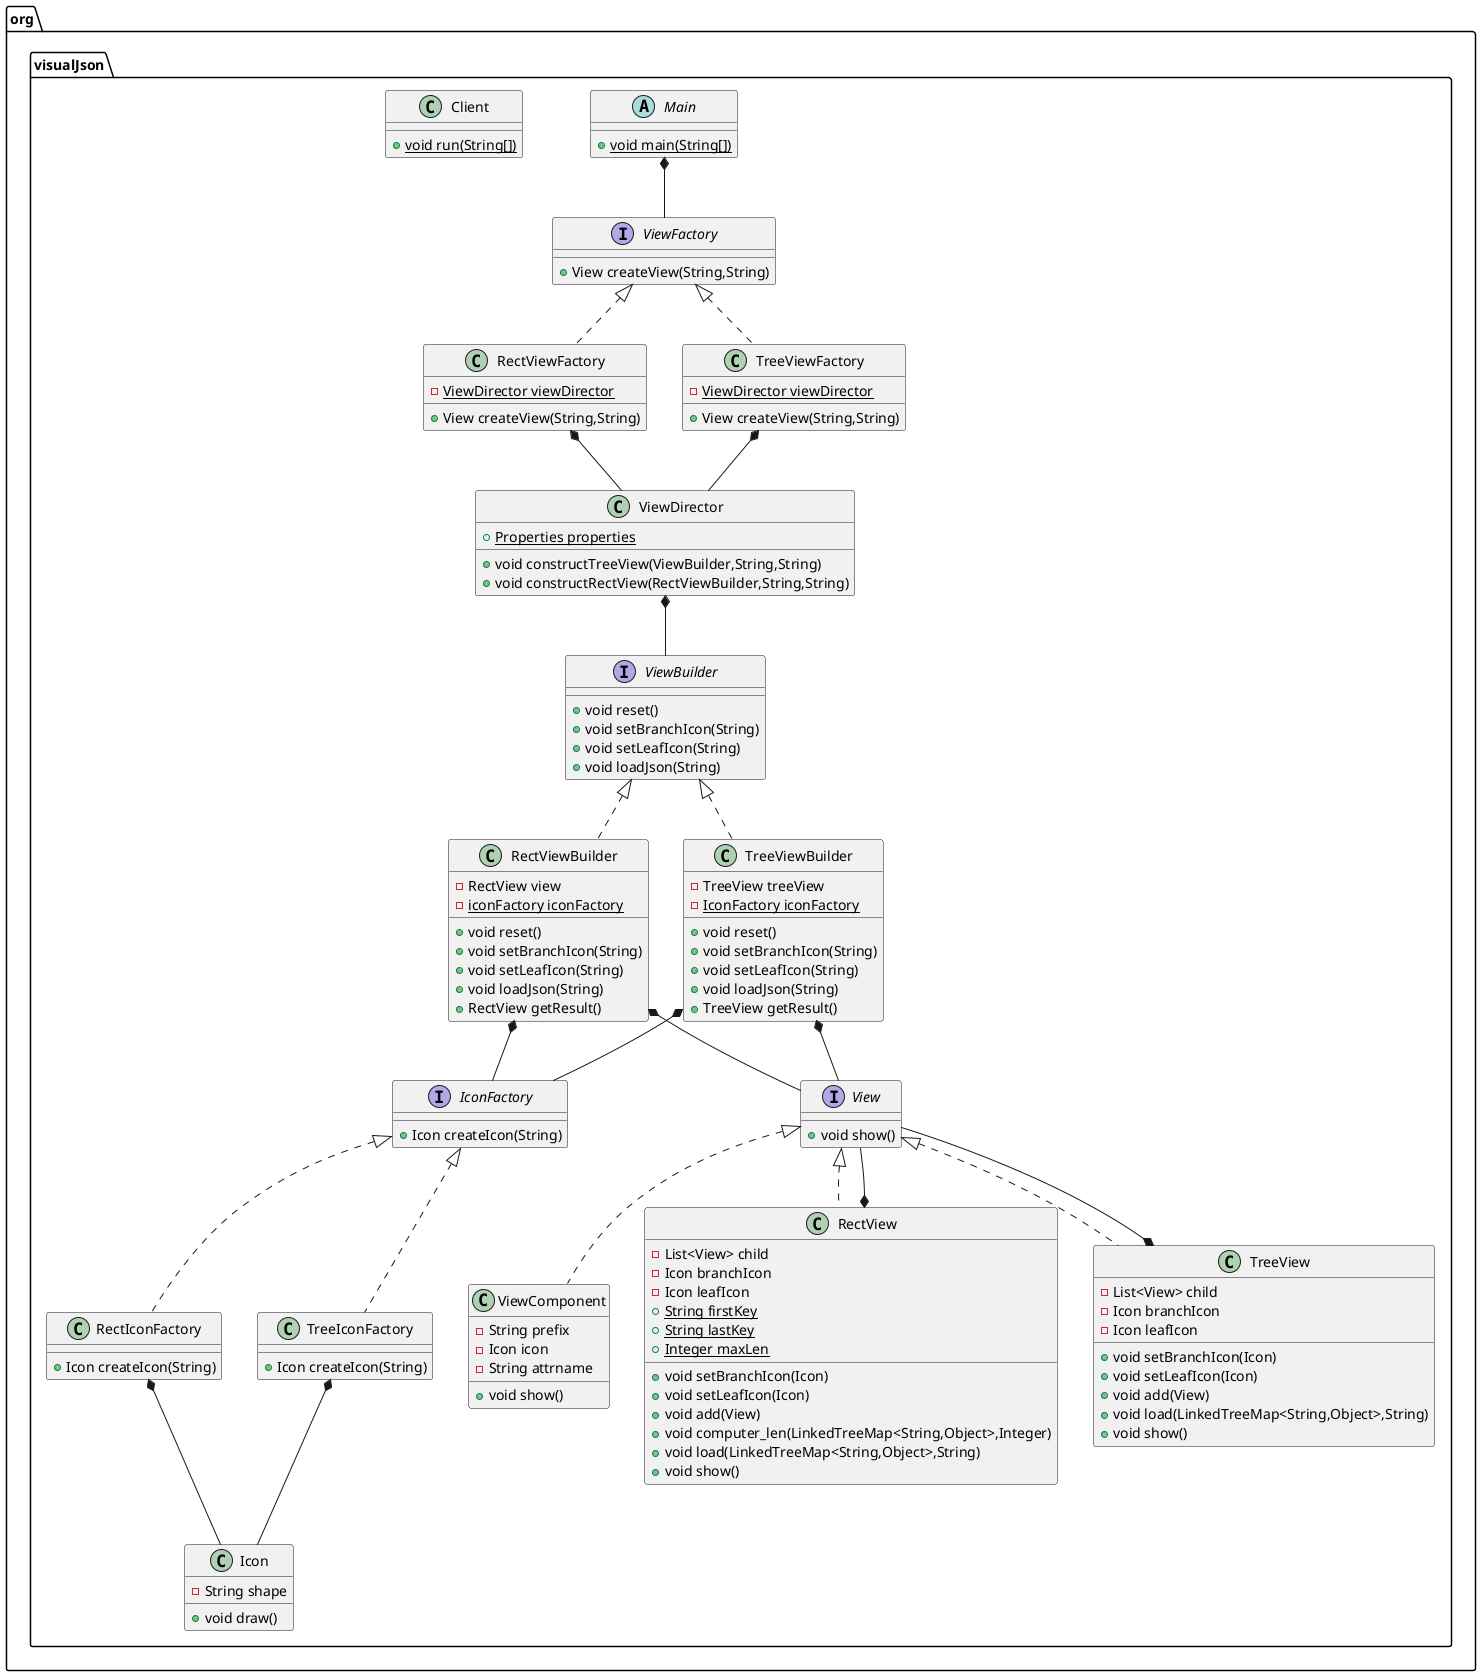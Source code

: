 @startuml
class org.visualJson.RectViewFactory {
- {static} ViewDirector viewDirector
+ View createView(String,String)
}


class org.visualJson.TreeViewFactory {
- {static} ViewDirector viewDirector
+ View createView(String,String)
}


interface org.visualJson.ViewFactory {
+ View createView(String,String)
}

class org.visualJson.ViewDirector {
+ {static} Properties properties
+ void constructTreeView(ViewBuilder,String,String)
+ void constructRectView(RectViewBuilder,String,String)
}


class org.visualJson.Icon {
- String shape
+ void draw()
}


class org.visualJson.ViewComponent {
- String prefix
- Icon icon
- String attrname
+ void show()
}


abstract class org.visualJson.Main {
+ {static} void main(String[])
}

class org.visualJson.RectViewBuilder {
- RectView view
- {static} iconFactory iconFactory
+ void reset()
+ void setBranchIcon(String)
+ void setLeafIcon(String)
+ void loadJson(String)
+ RectView getResult()
}


interface org.visualJson.IconFactory {
+ Icon createIcon(String)
}

class org.visualJson.TreeViewBuilder {
- TreeView treeView
- {static} IconFactory iconFactory
+ void reset()
+ void setBranchIcon(String)
+ void setLeafIcon(String)
+ void loadJson(String)
+ TreeView getResult()
}


interface org.visualJson.ViewBuilder {
+ void reset()
+ void setBranchIcon(String)
+ void setLeafIcon(String)
+ void loadJson(String)
}

class org.visualJson.RectIconFactory {
+ Icon createIcon(String)
}

class org.visualJson.TreeIconFactory {
+ Icon createIcon(String)
}

class org.visualJson.RectView {
- List<View> child
- Icon branchIcon
- Icon leafIcon
+ {static} String firstKey
+ {static} String lastKey
+ {static} Integer maxLen
+ void setBranchIcon(Icon)
+ void setLeafIcon(Icon)
+ void add(View)
+ void computer_len(LinkedTreeMap<String,Object>,Integer)
+ void load(LinkedTreeMap<String,Object>,String)
+ void show()
}


class org.visualJson.TreeView {
- List<View> child
- Icon branchIcon
- Icon leafIcon
+ void setBranchIcon(Icon)
+ void setLeafIcon(Icon)
+ void add(View)
+ void load(LinkedTreeMap<String,Object>,String)
+ void show()
}


interface org.visualJson.View {
+ void show()
}

class org.visualJson.Client {
+ {static} void run(String[])
}



org.visualJson.ViewFactory <|.. org.visualJson.RectViewFactory
org.visualJson.ViewFactory <|.. org.visualJson.TreeViewFactory
org.visualJson.View <|.. org.visualJson.ViewComponent
org.visualJson.ViewBuilder <|.. org.visualJson.RectViewBuilder
org.visualJson.ViewBuilder <|.. org.visualJson.TreeViewBuilder
org.visualJson.IconFactory <|.. org.visualJson.RectIconFactory
org.visualJson.IconFactory <|.. org.visualJson.TreeIconFactory
org.visualJson.View <|.. org.visualJson.RectView
org.visualJson.View <|.. org.visualJson.TreeView
org.visualJson.Main *-- org.visualJson.ViewFactory
TreeIconFactory *-- Icon
RectIconFactory *-- Icon
org.visualJson.TreeViewFactory *-- org.visualJson.ViewDirector
org.visualJson.RectViewFactory *-- org.visualJson.ViewDirector
org.visualJson.ViewDirector *-- org.visualJson.ViewBuilder
org.visualJson.RectViewBuilder *-- org.visualJson.IconFactory
org.visualJson.TreeViewBuilder *-- org.visualJson.IconFactory
org.visualJson.RectViewBuilder *-- org.visualJson.View
org.visualJson.TreeViewBuilder *-- org.visualJson.View
org.visualJson.RectView *-- org.visualJson.View
org.visualJson.TreeView *-- org.visualJson.View

@enduml